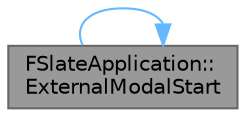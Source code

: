 digraph "FSlateApplication::ExternalModalStart"
{
 // INTERACTIVE_SVG=YES
 // LATEX_PDF_SIZE
  bgcolor="transparent";
  edge [fontname=Helvetica,fontsize=10,labelfontname=Helvetica,labelfontsize=10];
  node [fontname=Helvetica,fontsize=10,shape=box,height=0.2,width=0.4];
  rankdir="LR";
  Node1 [id="Node000001",label="FSlateApplication::\lExternalModalStart",height=0.2,width=0.4,color="gray40", fillcolor="grey60", style="filled", fontcolor="black",tooltip="Disable Slate components when an external, non-slate, modal window is brought up."];
  Node1 -> Node1 [id="edge1_Node000001_Node000001",color="steelblue1",style="solid",tooltip=" "];
}
